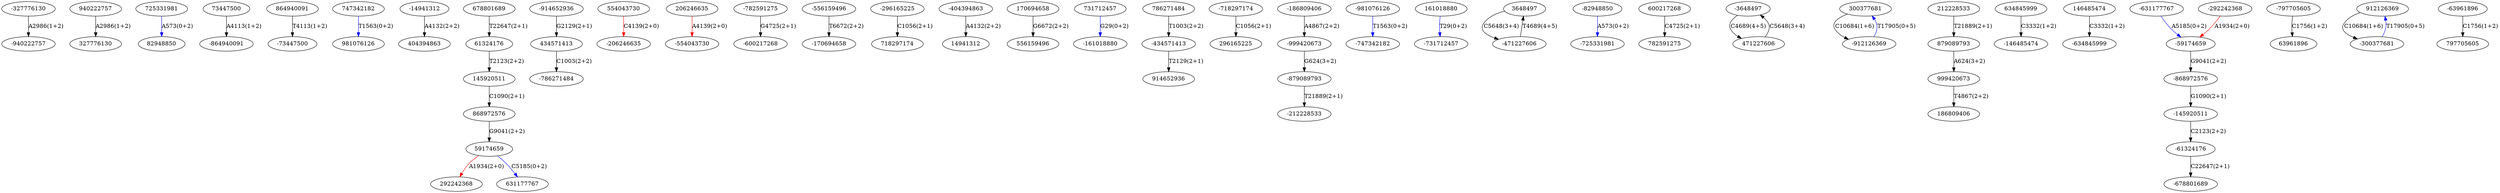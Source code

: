 digraph {
nodesep = 0.5;
-327776130 [style=filled fillcolor="white"]
327776130 [style=filled fillcolor="white"]
82948850 [style=filled fillcolor="white"]
-864940091 [style=filled fillcolor="white"]
864940091 [style=filled fillcolor="white"]
981076126 [style=filled fillcolor="white"]
-14941312 [style=filled fillcolor="white"]
678801689 [style=filled fillcolor="white"]
-786271484 [style=filled fillcolor="white"]
-206246635 [style=filled fillcolor="white"]
206246635 [style=filled fillcolor="white"]
-782591275 [style=filled fillcolor="white"]
-170694658 [style=filled fillcolor="white"]
718297174 [style=filled fillcolor="white"]
-296165225 [style=filled fillcolor="white"]
-404394863 [style=filled fillcolor="white"]
554043730 [style=filled fillcolor="white"]
556159496 [style=filled fillcolor="white"]
59174659 [style=filled fillcolor="white"]
731712457 [style=filled fillcolor="white"]
786271484 [style=filled fillcolor="white"]
296165225 [style=filled fillcolor="white"]
-879089793 [style=filled fillcolor="white"]
-981076126 [style=filled fillcolor="white"]
914652936 [style=filled fillcolor="white"]
-747342182 [style=filled fillcolor="white"]
-731712457 [style=filled fillcolor="white"]
3648497 [style=filled fillcolor="white"]
-82948850 [style=filled fillcolor="white"]
782591275 [style=filled fillcolor="white"]
725331981 [style=filled fillcolor="white"]
-725331981 [style=filled fillcolor="white"]
-3648497 [style=filled fillcolor="white"]
-718297174 [style=filled fillcolor="white"]
300377681 [style=filled fillcolor="white"]
14941312 [style=filled fillcolor="white"]
186809406 [style=filled fillcolor="white"]
-186809406 [style=filled fillcolor="white"]
-914652936 [style=filled fillcolor="white"]
868972576 [style=filled fillcolor="white"]
634845999 [style=filled fillcolor="white"]
146485474 [style=filled fillcolor="white"]
170694658 [style=filled fillcolor="white"]
-868972576 [style=filled fillcolor="white"]
63961896 [style=filled fillcolor="white"]
912126369 [style=filled fillcolor="white"]
161018880 [style=filled fillcolor="white"]
-73447500 [style=filled fillcolor="white"]
-434571413 [style=filled fillcolor="white"]
-63961896 [style=filled fillcolor="white"]
-600217268 [style=filled fillcolor="white"]
-556159496 [style=filled fillcolor="white"]
212228533 [style=filled fillcolor="white"]
-212228533 [style=filled fillcolor="white"]
-678801689 [style=filled fillcolor="white"]
73447500 [style=filled fillcolor="white"]
-161018880 [style=filled fillcolor="white"]
404394863 [style=filled fillcolor="white"]
999420673 [style=filled fillcolor="white"]
-631177767 [style=filled fillcolor="white"]
-146485474 [style=filled fillcolor="white"]
797705605 [style=filled fillcolor="white"]
145920511 [style=filled fillcolor="white"]
-797705605 [style=filled fillcolor="white"]
-634845999 [style=filled fillcolor="white"]
434571413 [style=filled fillcolor="white"]
940222757 [style=filled fillcolor="white"]
61324176 [style=filled fillcolor="white"]
-145920511 [style=filled fillcolor="white"]
-61324176 [style=filled fillcolor="white"]
879089793 [style=filled fillcolor="white"]
-300377681 [style=filled fillcolor="white"]
-59174659 [style=filled fillcolor="white"]
-554043730 [style=filled fillcolor="white"]
747342182 [style=filled fillcolor="white"]
-940222757 [style=filled fillcolor="white"]
-999420673 [style=filled fillcolor="white"]
292242368 [style=filled fillcolor="white"]
-292242368 [style=filled fillcolor="white"]
600217268 [style=filled fillcolor="white"]
-912126369 [style=filled fillcolor="white"]
471227606 [style=filled fillcolor="white"]
631177767 [style=filled fillcolor="white"]
-471227606 [style=filled fillcolor="white"]
"-327776130" -> "-940222757" [label="A2986(1+2)", color="black", penwidth=1]
"864940091" -> "-73447500" [label="T4113(1+2)", color="black", penwidth=1]
"-14941312" -> "404394863" [label="A4132(2+2)", color="black", penwidth=1]
"678801689" -> "61324176" [label="T22647(2+1)", color="black", penwidth=1]
"206246635" -> "-554043730" [label="A4139(2+0)", color="red", penwidth=1]
"-782591275" -> "-600217268" [label="G4725(2+1)", color="black", penwidth=1]
"-296165225" -> "718297174" [label="C1056(2+1)", color="black", penwidth=1]
"-404394863" -> "14941312" [label="A4132(2+2)", color="black", penwidth=1]
"554043730" -> "-206246635" [label="C4139(2+0)", color="red", penwidth=1]
"59174659" -> "292242368" [label="A1934(2+0)", color="red", penwidth=1]
"59174659" -> "631177767" [label="C5185(0+2)", color="blue", penwidth=1]
"731712457" -> "-161018880" [label="G29(0+2)", color="blue", penwidth=1]
"786271484" -> "-434571413" [label="T1003(2+2)", color="black", penwidth=1]
"-879089793" -> "-212228533" [label="T21889(2+1)", color="black", penwidth=1]
"-981076126" -> "-747342182" [label="T1563(0+2)", color="blue", penwidth=1]
"3648497" -> "-471227606" [label="C5648(3+4)", color="black", penwidth=1]
"-82948850" -> "-725331981" [label="A573(0+2)", color="blue", penwidth=1]
"725331981" -> "82948850" [label="A573(0+2)", color="blue", penwidth=1]
"-3648497" -> "471227606" [label="C4689(4+5)", color="black", penwidth=1]
"-718297174" -> "296165225" [label="C1056(2+1)", color="black", penwidth=1]
"300377681" -> "-912126369" [label="C10684(1+6)", color="black", penwidth=1]
"-186809406" -> "-999420673" [label="A4867(2+2)", color="black", penwidth=1]
"-914652936" -> "434571413" [label="G2129(2+1)", color="black", penwidth=1]
"868972576" -> "59174659" [label="G9041(2+2)", color="black", penwidth=1]
"634845999" -> "-146485474" [label="C3332(1+2)", color="black", penwidth=1]
"146485474" -> "-634845999" [label="C3332(1+2)", color="black", penwidth=1]
"170694658" -> "556159496" [label="G6672(2+2)", color="black", penwidth=1]
"-868972576" -> "-145920511" [label="G1090(2+1)", color="black", penwidth=1]
"912126369" -> "-300377681" [label="C10684(1+6)", color="black", penwidth=1]
"161018880" -> "-731712457" [label="T29(0+2)", color="blue", penwidth=1]
"-434571413" -> "914652936" [label="T2129(2+1)", color="black", penwidth=1]
"-63961896" -> "797705605" [label="C1756(1+2)", color="black", penwidth=1]
"-556159496" -> "-170694658" [label="T6672(2+2)", color="black", penwidth=1]
"212228533" -> "879089793" [label="T21889(2+1)", color="black", penwidth=1]
"73447500" -> "-864940091" [label="A4113(1+2)", color="black", penwidth=1]
"999420673" -> "186809406" [label="T4867(2+2)", color="black", penwidth=1]
"-631177767" -> "-59174659" [label="A5185(0+2)", color="blue", penwidth=1]
"145920511" -> "868972576" [label="C1090(2+1)", color="black", penwidth=1]
"-797705605" -> "63961896" [label="C1756(1+2)", color="black", penwidth=1]
"434571413" -> "-786271484" [label="C1003(2+2)", color="black", penwidth=1]
"940222757" -> "327776130" [label="A2986(1+2)", color="black", penwidth=1]
"61324176" -> "145920511" [label="T2123(2+2)", color="black", penwidth=1]
"-145920511" -> "-61324176" [label="C2123(2+2)", color="black", penwidth=1]
"-61324176" -> "-678801689" [label="C22647(2+1)", color="black", penwidth=1]
"879089793" -> "999420673" [label="A624(3+2)", color="black", penwidth=1]
"-300377681" -> "912126369" [label="T17905(0+5)", color="blue", penwidth=1]
"-59174659" -> "-868972576" [label="G9041(2+2)", color="black", penwidth=1]
"747342182" -> "981076126" [label="T1563(0+2)", color="blue", penwidth=1]
"-999420673" -> "-879089793" [label="G624(3+2)", color="black", penwidth=1]
"-292242368" -> "-59174659" [label="A1934(2+0)", color="red", penwidth=1]
"600217268" -> "782591275" [label="C4725(2+1)", color="black", penwidth=1]
"-912126369" -> "300377681" [label="T17905(0+5)", color="blue", penwidth=1]
"471227606" -> "-3648497" [label="C5648(3+4)", color="black", penwidth=1]
"-471227606" -> "3648497" [label="T4689(4+5)", color="black", penwidth=1]
}
